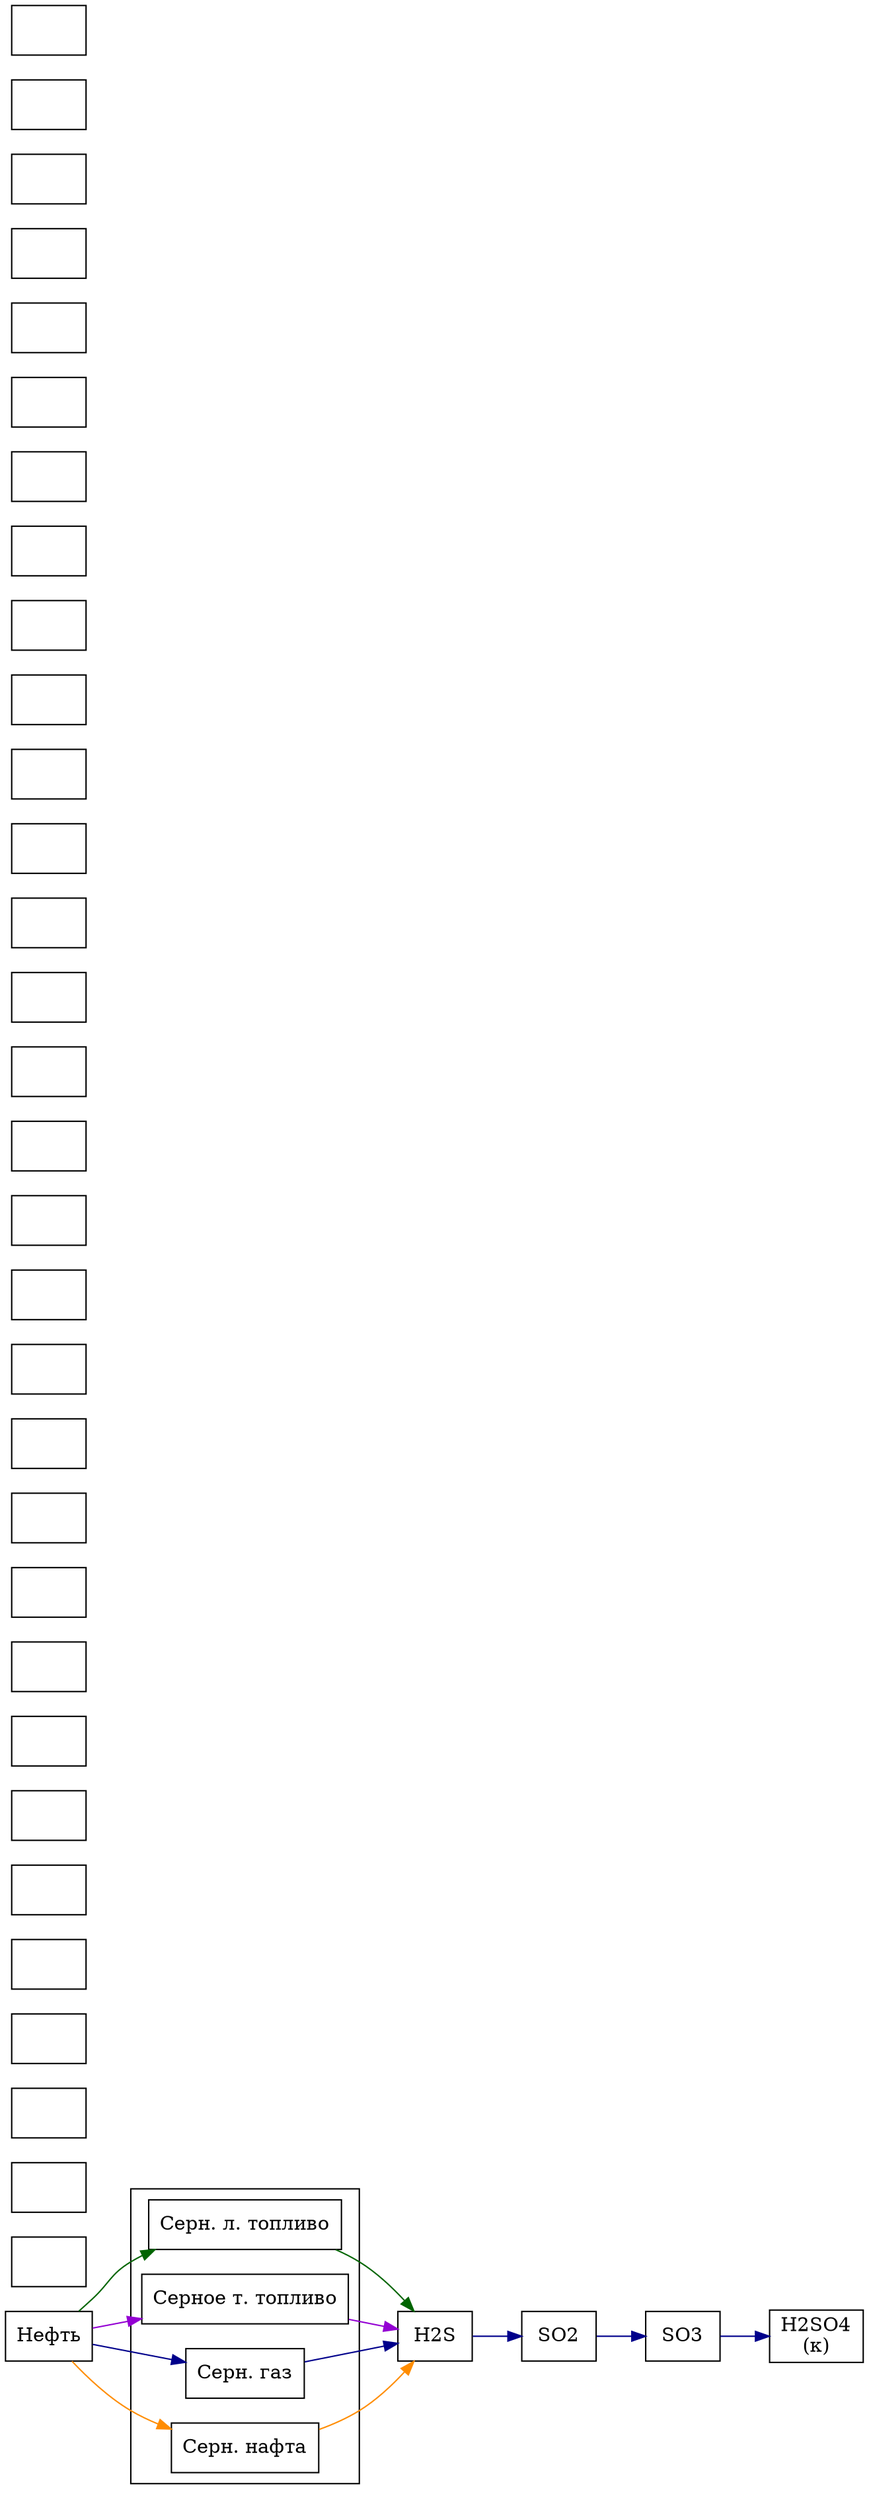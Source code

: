digraph G {
    rankdir="LR"
    // splines=ortho

    node [
        shape=polygon
        ];
    
    
    n0 [label="Нефть"]

    n1 [label="Серн. л. топливо"]
    n2 [label="Серное т. топливо"]
    n3 [label="Серн. газ"]
    n4 [label="Серн. нафта"]
    
    subgraph cluster_1 {
        n1
        n2
        n3
        n4
        label = "";
    }
    
    n5 [label="H2S"]
    n6 [label="SO2"]
    n7 [label="SO3"]
    n8 [label="H2SO4\n(к)"]
    n9 [label=""]
    n10 [label=""]
    n11 [label=""]
    n12 [label=""]
    n13 [label=""]
    n14 [label=""]
    n15 [label=""]
    n16 [label=""]
    n17 [label=""]
    n18 [label=""]
    n19 [label=""]
    n20 [label=""]
    n21 [label=""]
    n22 [label=""]
    n23 [label=""]
    n24 [label=""]
    n25 [label=""]
    n26 [label=""]
    n27 [label=""]
    n28 [label=""]
    n29 [label=""]
    n30 [label=""]
    n31 [label=""]
    n32 [label=""]
    n33 [label=""]
    n34 [label=""]
    n35 [label=""]
    n36 [label=""]
    n37 [label=""]
    n38 [label=""]
    n39 [label=""]
    // n40 [label=""]
    // n41 [label=""]
    // n42 [label=""]
    // n43 [label=""]
    // n44 [label=""]
    // n45 [label=""]
    // n46 [label=""]
    // n47 [label=""]
    // n48 [label=""]
    // n49 [label=""]
    // n50 [label=""]
    // n51 [label=""]
    // n52 [label=""]
    // n53 [label=""]
    // n54 [label=""]
    // n55 [label=""]
    // n56 [label=""]
    // n57 [label=""]
    // n58 [label=""]
    // n59 [label=""]
    // n60 [label=""]
    // n61 [label=""]
    // n62 [label=""]
    // n63 [label=""]
    // n64 [label=""]
    // n65 [label=""]
    // n66 [label=""]
    // n67 [label=""]
    // n68 [label=""]
    // n69 [label=""]
    // n70 [label=""]
    // n71 [label=""]
    // n72 [label=""]
    // n73 [label=""]
    // n74 [label=""]
    // n75 [label=""]
    // n76 [label=""]
    // n77 [label=""]
    // n78 [label=""]
    // n79 [label=""]
    // n80 [label=""]
    // n81 [label=""]
    // n82 [label=""]
    // n83 [label=""]
    // n84 [label=""]
    // n85 [label=""]
    // n86 [label=""]
    // n87 [label=""]
    // n88 [label=""]
    // n89 [label=""]
    // n90 [label=""]
    // n91 [label=""]
    // n92 [label=""]
    // n93 [label=""]
    // n94 [label=""]
    // n95 [label=""]
    // n96 [label=""]
    // n97 [label=""]
    // n98 [label=""]
    // n99 [label=""]
    // n100 [label=""]
    
    n0 -> n1 [color=darkgreen]
    n0 -> n2 [color=darkviolet]
    n0 -> n3 [color=darkblue]
    n0 -> n4 [color=darkorange]
    
    n1 -> n5 [color=darkgreen]
    n2 -> n5 [color=darkviolet]
    n3 -> n5 [color=darkblue]
    n4 -> n5 [color=darkorange]

    n5 -> n6 [color=darkblue]
    n6 -> n7 [color=darkblue]
    n7 -> n8 [color=darkblue]
}
